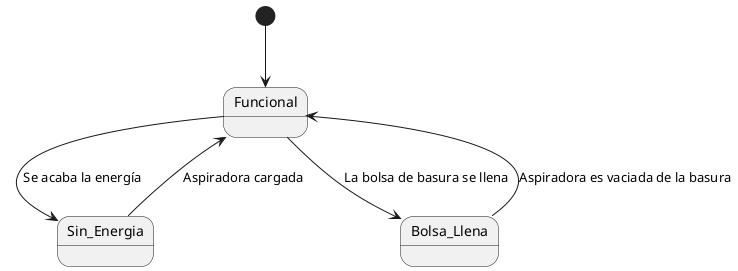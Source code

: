 @startuml
[*] --> Funcional
Funcional --> Sin_Energia : Se acaba la energía
Funcional --> Bolsa_Llena : La bolsa de basura se llena
Sin_Energia --> Funcional : Aspiradora cargada
Bolsa_Llena --> Funcional : Aspiradora es vaciada de la basura
@enduml